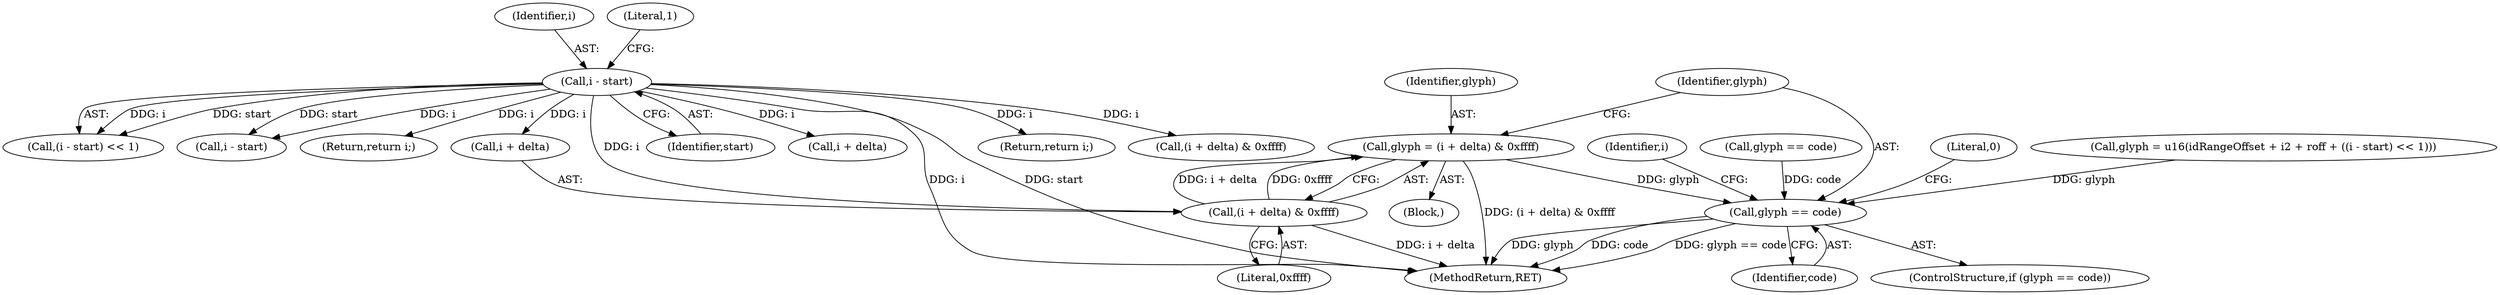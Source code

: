 digraph "0_ghostscript_961b10cdd71403072fb99401a45f3bef6ce53626@integer" {
"1000625" [label="(Call,glyph = (i + delta) & 0xffff)"];
"1000627" [label="(Call,(i + delta) & 0xffff)"];
"1000609" [label="(Call,i - start)"];
"1000649" [label="(Call,glyph == code)"];
"1000651" [label="(Identifier,code)"];
"1000650" [label="(Identifier,glyph)"];
"1000611" [label="(Identifier,start)"];
"1000610" [label="(Identifier,i)"];
"1000675" [label="(Literal,0)"];
"1000649" [label="(Call,glyph == code)"];
"1000653" [label="(Return,return i;)"];
"1000593" [label="(Call,i + delta)"];
"1000634" [label="(Call,glyph = u16(idRangeOffset + i2 + roff + ((i - start) << 1)))"];
"1000624" [label="(Block,)"];
"1000644" [label="(Call,i - start)"];
"1000609" [label="(Call,i - start)"];
"1000648" [label="(ControlStructure,if (glyph == code))"];
"1000628" [label="(Call,i + delta)"];
"1000618" [label="(Return,return i;)"];
"1000654" [label="(Identifier,i)"];
"1000818" [label="(MethodReturn,RET)"];
"1000592" [label="(Call,(i + delta) & 0xffff)"];
"1000625" [label="(Call,glyph = (i + delta) & 0xffff)"];
"1000627" [label="(Call,(i + delta) & 0xffff)"];
"1000631" [label="(Literal,0xffff)"];
"1000612" [label="(Literal,1)"];
"1000608" [label="(Call,(i - start) << 1)"];
"1000626" [label="(Identifier,glyph)"];
"1000614" [label="(Call,glyph == code)"];
"1000625" -> "1000624"  [label="AST: "];
"1000625" -> "1000627"  [label="CFG: "];
"1000626" -> "1000625"  [label="AST: "];
"1000627" -> "1000625"  [label="AST: "];
"1000650" -> "1000625"  [label="CFG: "];
"1000625" -> "1000818"  [label="DDG: (i + delta) & 0xffff"];
"1000627" -> "1000625"  [label="DDG: i + delta"];
"1000627" -> "1000625"  [label="DDG: 0xffff"];
"1000625" -> "1000649"  [label="DDG: glyph"];
"1000627" -> "1000631"  [label="CFG: "];
"1000628" -> "1000627"  [label="AST: "];
"1000631" -> "1000627"  [label="AST: "];
"1000627" -> "1000818"  [label="DDG: i + delta"];
"1000609" -> "1000627"  [label="DDG: i"];
"1000609" -> "1000608"  [label="AST: "];
"1000609" -> "1000611"  [label="CFG: "];
"1000610" -> "1000609"  [label="AST: "];
"1000611" -> "1000609"  [label="AST: "];
"1000612" -> "1000609"  [label="CFG: "];
"1000609" -> "1000818"  [label="DDG: i"];
"1000609" -> "1000818"  [label="DDG: start"];
"1000609" -> "1000592"  [label="DDG: i"];
"1000609" -> "1000593"  [label="DDG: i"];
"1000609" -> "1000608"  [label="DDG: i"];
"1000609" -> "1000608"  [label="DDG: start"];
"1000609" -> "1000618"  [label="DDG: i"];
"1000609" -> "1000628"  [label="DDG: i"];
"1000609" -> "1000644"  [label="DDG: i"];
"1000609" -> "1000644"  [label="DDG: start"];
"1000609" -> "1000653"  [label="DDG: i"];
"1000649" -> "1000648"  [label="AST: "];
"1000649" -> "1000651"  [label="CFG: "];
"1000650" -> "1000649"  [label="AST: "];
"1000651" -> "1000649"  [label="AST: "];
"1000654" -> "1000649"  [label="CFG: "];
"1000675" -> "1000649"  [label="CFG: "];
"1000649" -> "1000818"  [label="DDG: glyph"];
"1000649" -> "1000818"  [label="DDG: code"];
"1000649" -> "1000818"  [label="DDG: glyph == code"];
"1000634" -> "1000649"  [label="DDG: glyph"];
"1000614" -> "1000649"  [label="DDG: code"];
}
